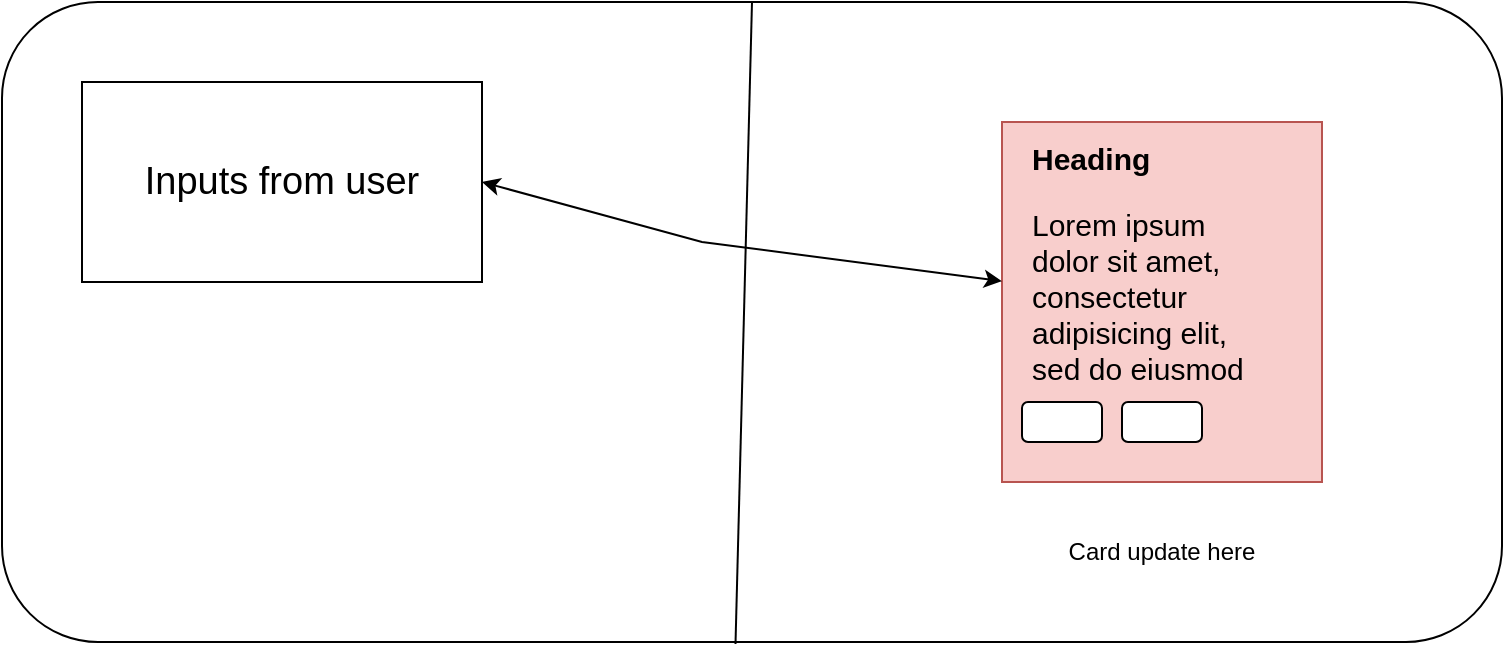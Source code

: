 <mxfile version="22.1.17" type="device">
  <diagram name="Page-1" id="LMFcsiNwEhPP2a7frcpS">
    <mxGraphModel dx="880" dy="468" grid="1" gridSize="10" guides="1" tooltips="1" connect="1" arrows="1" fold="1" page="1" pageScale="1" pageWidth="850" pageHeight="1100" math="0" shadow="0">
      <root>
        <mxCell id="0" />
        <mxCell id="1" parent="0" />
        <mxCell id="fWpn73Y7Xm2uYooDzwux-2" value="" style="rounded=1;whiteSpace=wrap;html=1;" vertex="1" parent="1">
          <mxGeometry x="40" y="70" width="750" height="320" as="geometry" />
        </mxCell>
        <mxCell id="fWpn73Y7Xm2uYooDzwux-3" value="&lt;p style=&quot;line-height: 140%; font-size: 19px;&quot;&gt;Inputs from user&lt;br&gt;&lt;/p&gt;" style="rounded=0;whiteSpace=wrap;html=1;" vertex="1" parent="1">
          <mxGeometry x="80" y="110" width="200" height="100" as="geometry" />
        </mxCell>
        <mxCell id="fWpn73Y7Xm2uYooDzwux-4" value="" style="rounded=0;whiteSpace=wrap;html=1;fillColor=#f8cecc;strokeColor=#b85450;" vertex="1" parent="1">
          <mxGeometry x="540" y="130" width="160" height="180" as="geometry" />
        </mxCell>
        <mxCell id="fWpn73Y7Xm2uYooDzwux-6" value="" style="endArrow=classic;startArrow=classic;html=1;rounded=0;exitX=1;exitY=0.5;exitDx=0;exitDy=0;" edge="1" parent="1" source="fWpn73Y7Xm2uYooDzwux-3" target="fWpn73Y7Xm2uYooDzwux-4">
          <mxGeometry width="50" height="50" relative="1" as="geometry">
            <mxPoint x="400" y="250" as="sourcePoint" />
            <mxPoint x="450" y="200" as="targetPoint" />
            <Array as="points">
              <mxPoint x="390" y="190" />
            </Array>
          </mxGeometry>
        </mxCell>
        <mxCell id="fWpn73Y7Xm2uYooDzwux-8" value="" style="rounded=1;whiteSpace=wrap;html=1;" vertex="1" parent="1">
          <mxGeometry x="550" y="270" width="40" height="20" as="geometry" />
        </mxCell>
        <mxCell id="fWpn73Y7Xm2uYooDzwux-9" value="" style="rounded=1;whiteSpace=wrap;html=1;" vertex="1" parent="1">
          <mxGeometry x="600" y="270" width="40" height="20" as="geometry" />
        </mxCell>
        <mxCell id="fWpn73Y7Xm2uYooDzwux-10" value="&lt;h1 style=&quot;font-size: 15px;&quot;&gt;&lt;font style=&quot;font-size: 15px;&quot;&gt;Heading&lt;/font&gt;&lt;/h1&gt;&lt;p style=&quot;font-size: 15px;&quot;&gt;&lt;font style=&quot;font-size: 15px;&quot;&gt;Lorem ipsum dolor sit amet, consectetur adipisicing elit, sed do eiusmod tempor incididunt ut labore et dolore magna aliqua.&lt;/font&gt;&lt;/p&gt;" style="text;html=1;strokeColor=none;fillColor=none;spacing=5;spacingTop=-20;whiteSpace=wrap;overflow=hidden;rounded=0;" vertex="1" parent="1">
          <mxGeometry x="550" y="140" width="130" height="120" as="geometry" />
        </mxCell>
        <mxCell id="fWpn73Y7Xm2uYooDzwux-12" value="" style="endArrow=none;html=1;rounded=0;exitX=0.489;exitY=1.003;exitDx=0;exitDy=0;exitPerimeter=0;entryX=0.5;entryY=0;entryDx=0;entryDy=0;" edge="1" parent="1" source="fWpn73Y7Xm2uYooDzwux-2" target="fWpn73Y7Xm2uYooDzwux-2">
          <mxGeometry width="50" height="50" relative="1" as="geometry">
            <mxPoint x="430" y="230" as="sourcePoint" />
            <mxPoint x="440" y="210" as="targetPoint" />
            <Array as="points" />
          </mxGeometry>
        </mxCell>
        <mxCell id="fWpn73Y7Xm2uYooDzwux-13" value="Card update here" style="text;html=1;strokeColor=none;fillColor=none;align=center;verticalAlign=middle;whiteSpace=wrap;rounded=0;" vertex="1" parent="1">
          <mxGeometry x="530" y="330" width="180" height="30" as="geometry" />
        </mxCell>
      </root>
    </mxGraphModel>
  </diagram>
</mxfile>
